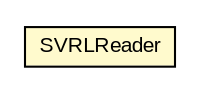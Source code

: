 #!/usr/local/bin/dot
#
# Class diagram 
# Generated by UMLGraph version 5.1 (http://www.umlgraph.org/)
#

digraph G {
	edge [fontname="arial",fontsize=10,labelfontname="arial",labelfontsize=10];
	node [fontname="arial",fontsize=10,shape=plaintext];
	nodesep=0.25;
	ranksep=0.5;
	// com.helger.schematron.svrl.SVRLReader
	c15215 [label=<<table title="com.helger.schematron.svrl.SVRLReader" border="0" cellborder="1" cellspacing="0" cellpadding="2" port="p" bgcolor="lemonChiffon" href="./SVRLReader.html">
		<tr><td><table border="0" cellspacing="0" cellpadding="1">
<tr><td align="center" balign="center"> SVRLReader </td></tr>
		</table></td></tr>
		</table>>, fontname="arial", fontcolor="black", fontsize=10.0];
}

